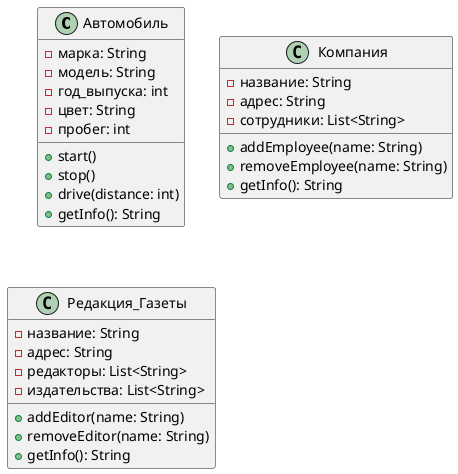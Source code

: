 //a) Класс "Автомобиль"
  Поля:
  марка: String
  модель: String
  год выпуска: int
  цвет: String
  пробег: int
  Методы:
  start()
  stop()
  drive(distance: int)
  getInfo(): String
  б) Класс "Компания"
  Поля:
  название: String
  адрес: String
  сотрудники: List
  Методы:
  addEmployee(name: String)
  removeEmployee(name: String)
  getInfo(): String
  в) Класс "Редакция Газеты"
  Поля:
  название: String
  адрес: String
  редакторы: List
  издательства: List
  Методы:
  addEditor(name: String)
  removeEditor(name: String)
  getInfo(): String



@startuml
class Автомобиль {
    -марка: String
    -модель: String
    -год_выпуска: int
    -цвет: String
    -пробег: int
    +start()
    +stop()
    +drive(distance: int)
    +getInfo(): String
}

class Компания {
    -название: String
    -адрес: String
    -сотрудники: List<String>
    +addEmployee(name: String)
    +removeEmployee(name: String)
    +getInfo(): String
}

class Редакция_Газеты {
    -название: String
    -адрес: String
    -редакторы: List<String>
    -издательства: List<String>
    +addEditor(name: String)
    +removeEditor(name: String)
    +getInfo(): String
}
@enduml